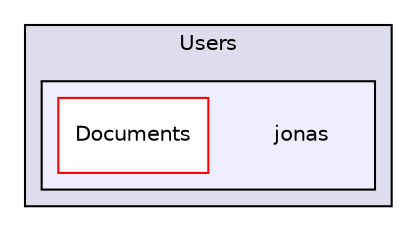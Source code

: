 digraph G {
  compound=true
  node [ fontsize=10, fontname="Helvetica"];
  edge [ labelfontsize=9, labelfontname="Helvetica"];
  subgraph clusterdir_C_3A_2FUsers_2F {
    graph [ bgcolor="#ddddee", pencolor="black", label="Users" fontname="Helvetica", fontsize=10, URL="dir_C_3A_2FUsers_2F.html"]
  subgraph clusterdir_C_3A_2FUsers_2Fjonas_2F {
    graph [ bgcolor="#eeeeff", pencolor="black", label="" URL="dir_C_3A_2FUsers_2Fjonas_2F.html"];
    dir_C_3A_2FUsers_2Fjonas_2F [shape=plaintext label="jonas"];
    dir_C_3A_2FUsers_2Fjonas_2FDocuments_2F [shape=box label="Documents" color="red" fillcolor="white" style="filled" URL="dir_C_3A_2FUsers_2Fjonas_2FDocuments_2F.html"];
  }
  }
}
